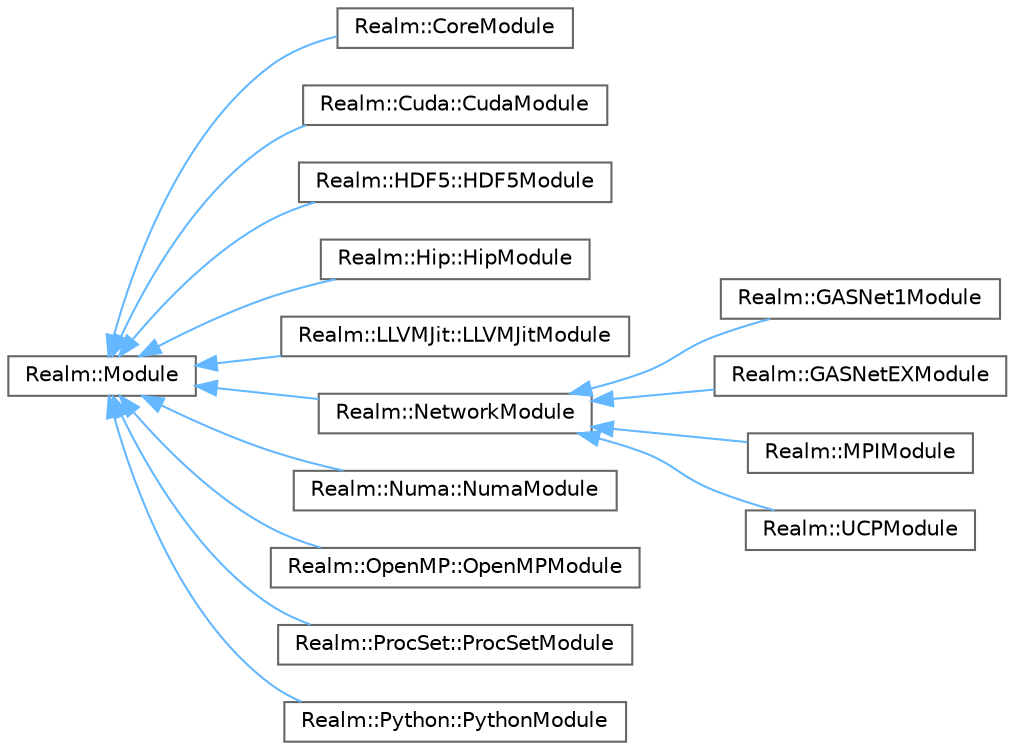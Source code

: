 digraph "Graphical Class Hierarchy"
{
 // LATEX_PDF_SIZE
  bgcolor="transparent";
  edge [fontname=Helvetica,fontsize=10,labelfontname=Helvetica,labelfontsize=10];
  node [fontname=Helvetica,fontsize=10,shape=box,height=0.2,width=0.4];
  rankdir="LR";
  Node0 [id="Node000000",label="Realm::Module",height=0.2,width=0.4,color="grey40", fillcolor="white", style="filled",URL="$classRealm_1_1Module.html",tooltip=" "];
  Node0 -> Node1 [id="edge191_Node000000_Node000001",dir="back",color="steelblue1",style="solid",tooltip=" "];
  Node1 [id="Node000001",label="Realm::CoreModule",height=0.2,width=0.4,color="grey40", fillcolor="white", style="filled",URL="$classRealm_1_1CoreModule.html",tooltip=" "];
  Node0 -> Node2 [id="edge192_Node000000_Node000002",dir="back",color="steelblue1",style="solid",tooltip=" "];
  Node2 [id="Node000002",label="Realm::Cuda::CudaModule",height=0.2,width=0.4,color="grey40", fillcolor="white", style="filled",URL="$classRealm_1_1Cuda_1_1CudaModule.html",tooltip=" "];
  Node0 -> Node3 [id="edge193_Node000000_Node000003",dir="back",color="steelblue1",style="solid",tooltip=" "];
  Node3 [id="Node000003",label="Realm::HDF5::HDF5Module",height=0.2,width=0.4,color="grey40", fillcolor="white", style="filled",URL="$classRealm_1_1HDF5_1_1HDF5Module.html",tooltip=" "];
  Node0 -> Node4 [id="edge194_Node000000_Node000004",dir="back",color="steelblue1",style="solid",tooltip=" "];
  Node4 [id="Node000004",label="Realm::Hip::HipModule",height=0.2,width=0.4,color="grey40", fillcolor="white", style="filled",URL="$classRealm_1_1Hip_1_1HipModule.html",tooltip=" "];
  Node0 -> Node5 [id="edge195_Node000000_Node000005",dir="back",color="steelblue1",style="solid",tooltip=" "];
  Node5 [id="Node000005",label="Realm::LLVMJit::LLVMJitModule",height=0.2,width=0.4,color="grey40", fillcolor="white", style="filled",URL="$classRealm_1_1LLVMJit_1_1LLVMJitModule.html",tooltip=" "];
  Node0 -> Node6 [id="edge196_Node000000_Node000006",dir="back",color="steelblue1",style="solid",tooltip=" "];
  Node6 [id="Node000006",label="Realm::NetworkModule",height=0.2,width=0.4,color="grey40", fillcolor="white", style="filled",URL="$classRealm_1_1NetworkModule.html",tooltip=" "];
  Node6 -> Node7 [id="edge197_Node000006_Node000007",dir="back",color="steelblue1",style="solid",tooltip=" "];
  Node7 [id="Node000007",label="Realm::GASNet1Module",height=0.2,width=0.4,color="grey40", fillcolor="white", style="filled",URL="$classRealm_1_1GASNet1Module.html",tooltip=" "];
  Node6 -> Node8 [id="edge198_Node000006_Node000008",dir="back",color="steelblue1",style="solid",tooltip=" "];
  Node8 [id="Node000008",label="Realm::GASNetEXModule",height=0.2,width=0.4,color="grey40", fillcolor="white", style="filled",URL="$classRealm_1_1GASNetEXModule.html",tooltip=" "];
  Node6 -> Node9 [id="edge199_Node000006_Node000009",dir="back",color="steelblue1",style="solid",tooltip=" "];
  Node9 [id="Node000009",label="Realm::MPIModule",height=0.2,width=0.4,color="grey40", fillcolor="white", style="filled",URL="$classRealm_1_1MPIModule.html",tooltip=" "];
  Node6 -> Node10 [id="edge200_Node000006_Node000010",dir="back",color="steelblue1",style="solid",tooltip=" "];
  Node10 [id="Node000010",label="Realm::UCPModule",height=0.2,width=0.4,color="grey40", fillcolor="white", style="filled",URL="$classRealm_1_1UCPModule.html",tooltip=" "];
  Node0 -> Node11 [id="edge201_Node000000_Node000011",dir="back",color="steelblue1",style="solid",tooltip=" "];
  Node11 [id="Node000011",label="Realm::Numa::NumaModule",height=0.2,width=0.4,color="grey40", fillcolor="white", style="filled",URL="$classRealm_1_1Numa_1_1NumaModule.html",tooltip=" "];
  Node0 -> Node12 [id="edge202_Node000000_Node000012",dir="back",color="steelblue1",style="solid",tooltip=" "];
  Node12 [id="Node000012",label="Realm::OpenMP::OpenMPModule",height=0.2,width=0.4,color="grey40", fillcolor="white", style="filled",URL="$classRealm_1_1OpenMP_1_1OpenMPModule.html",tooltip=" "];
  Node0 -> Node13 [id="edge203_Node000000_Node000013",dir="back",color="steelblue1",style="solid",tooltip=" "];
  Node13 [id="Node000013",label="Realm::ProcSet::ProcSetModule",height=0.2,width=0.4,color="grey40", fillcolor="white", style="filled",URL="$classRealm_1_1ProcSet_1_1ProcSetModule.html",tooltip=" "];
  Node0 -> Node14 [id="edge204_Node000000_Node000014",dir="back",color="steelblue1",style="solid",tooltip=" "];
  Node14 [id="Node000014",label="Realm::Python::PythonModule",height=0.2,width=0.4,color="grey40", fillcolor="white", style="filled",URL="$classRealm_1_1Python_1_1PythonModule.html",tooltip=" "];
}
